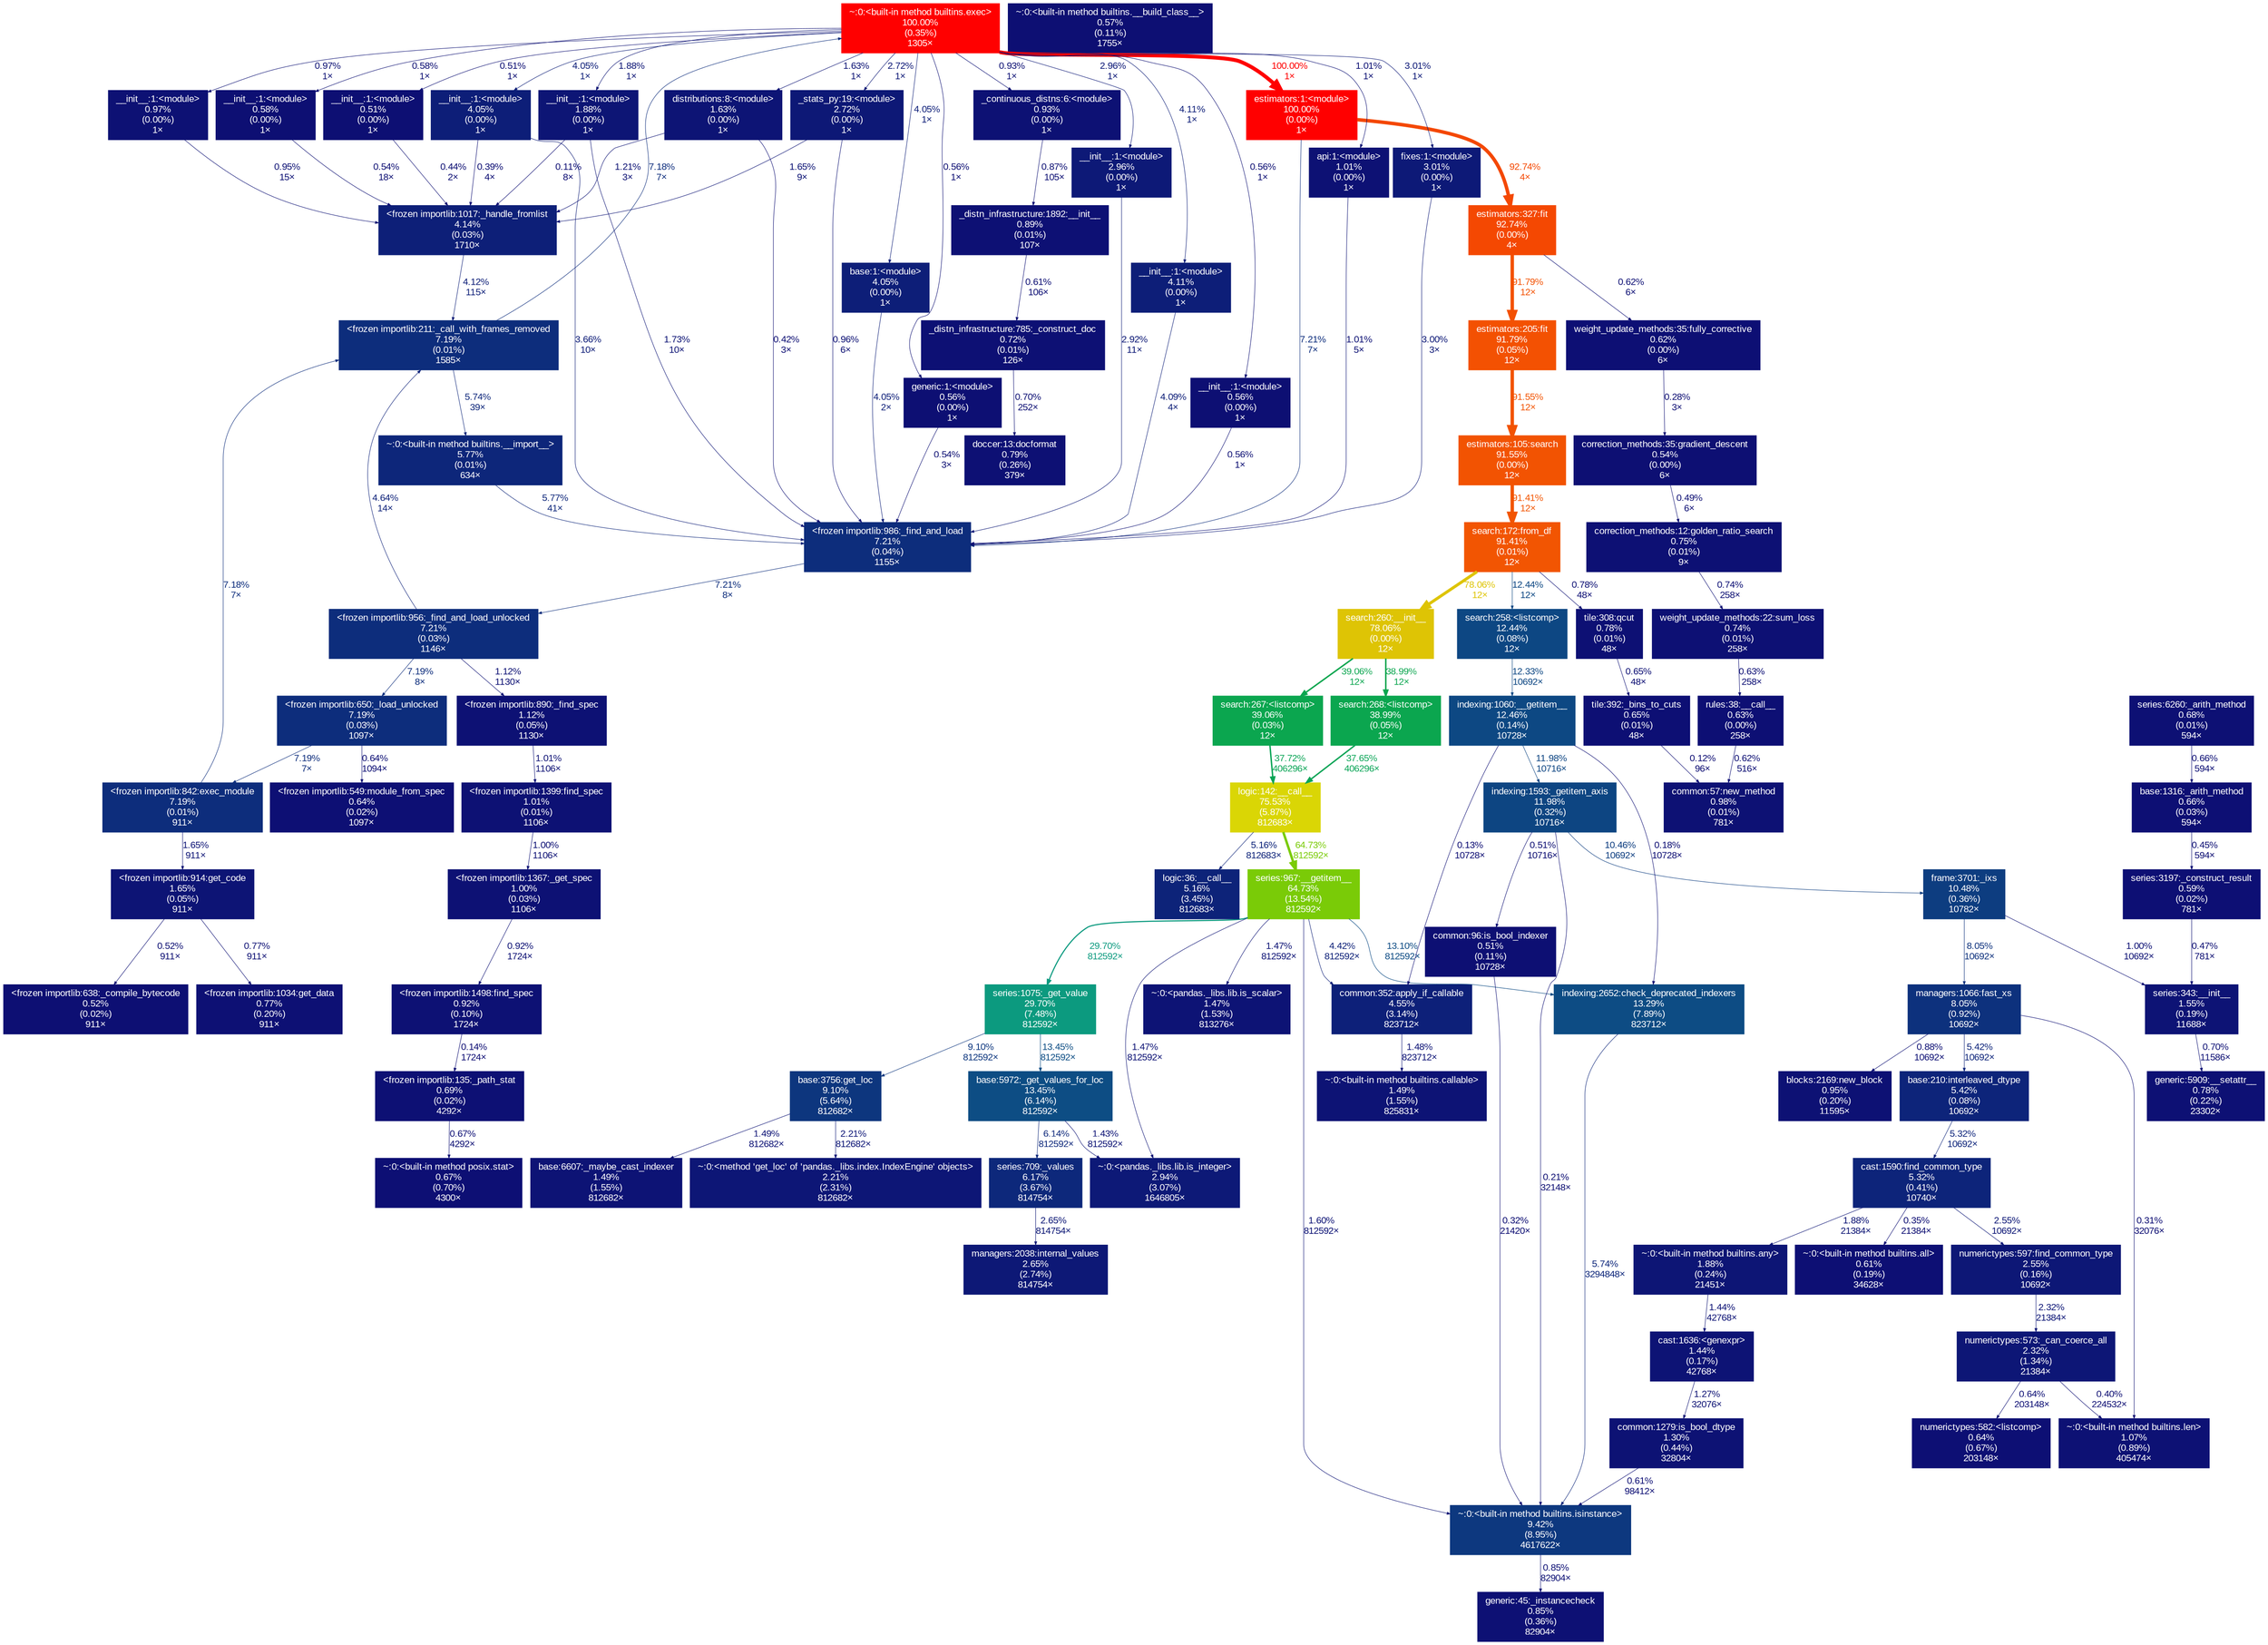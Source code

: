 digraph {
	graph [fontname=Arial, nodesep=0.125, ranksep=0.25];
	node [fontcolor=white, fontname=Arial, height=0, shape=box, style=filled, width=0];
	edge [fontname=Arial];
	70 [color="#0d1074", fontcolor="#ffffff", fontsize="10.00", label="_distn_infrastructure:785:_construct_doc\n0.72%\n(0.01%)\n126×", tooltip="/mnt/c/Users/locke/Data/BE/realkd.py/realkd-env/lib/python3.8/site-packages/scipy/stats/_distn_infrastructure.py"];
	70 -> 135 [arrowsize="0.35", color="#0d1074", fontcolor="#0d1074", fontsize="10.00", label="0.70%\n252×", labeldistance="0.50", penwidth="0.50"];
	115 [color="#0d1174", fontcolor="#ffffff", fontsize="10.00", label="__init__:1:<module>\n0.97%\n(0.00%)\n1×", tooltip="/mnt/c/Users/locke/Data/BE/realkd.py/realkd-env/lib/python3.8/site-packages/numpy/__init__.py"];
	115 -> 358 [arrowsize="0.35", color="#0d1174", fontcolor="#0d1174", fontsize="10.00", label="0.95%\n15×", labeldistance="0.50", penwidth="0.50"];
	135 [color="#0d1074", fontcolor="#ffffff", fontsize="10.00", label="doccer:13:docformat\n0.79%\n(0.26%)\n379×", tooltip="/mnt/c/Users/locke/Data/BE/realkd.py/realkd-env/lib/python3.8/site-packages/scipy/_lib/doccer.py"];
	221 [color="#0d1174", fontcolor="#ffffff", fontsize="10.00", label="<frozen importlib:1498:find_spec\n0.92%\n(0.10%)\n1724×", tooltip="<frozen importlib._bootstrap_external>"];
	221 -> 1494 [arrowsize="0.35", color="#0d0d73", fontcolor="#0d0d73", fontsize="10.00", label="0.14%\n1724×", labeldistance="0.50", penwidth="0.50"];
	223 [color="#0d2d7c", fontcolor="#ffffff", fontsize="10.00", label="<frozen importlib:956:_find_and_load_unlocked\n7.21%\n(0.03%)\n1146×", tooltip="<frozen importlib._bootstrap>"];
	223 -> 540 [arrowsize="0.35", color="#0d2d7c", fontcolor="#0d2d7c", fontsize="10.00", label="7.19%\n8×", labeldistance="0.50", penwidth="0.50"];
	223 -> 993 [arrowsize="0.35", color="#0d2179", fontcolor="#0d2179", fontsize="10.00", label="4.64%\n14×", labeldistance="0.50", penwidth="0.50"];
	223 -> 4394 [arrowsize="0.35", color="#0d1174", fontcolor="#0d1174", fontsize="10.00", label="1.12%\n1130×", labeldistance="0.50", penwidth="0.50"];
	358 [color="#0d1f78", fontcolor="#ffffff", fontsize="10.00", label="<frozen importlib:1017:_handle_fromlist\n4.14%\n(0.03%)\n1710×", tooltip="<frozen importlib._bootstrap>"];
	358 -> 993 [arrowsize="0.35", color="#0d1e78", fontcolor="#0d1e78", fontsize="10.00", label="4.12%\n115×", labeldistance="0.50", penwidth="0.50"];
	434 [color="#f44802", fontcolor="#ffffff", fontsize="10.00", label="estimators:327:fit\n92.74%\n(0.00%)\n4×", tooltip="/mnt/c/Users/locke/Data/BE/realkd.py/realkd/estimators.py"];
	434 -> 1376 [arrowsize="0.35", color="#0d0f74", fontcolor="#0d0f74", fontsize="10.00", label="0.62%\n6×", labeldistance="0.50", penwidth="0.50"];
	434 -> 1787 [arrowsize="0.96", color="#f35102", fontcolor="#f35102", fontsize="10.00", label="91.79%\n12×", labeldistance="3.67", penwidth="3.67"];
	435 [color="#0d0f73", fontcolor="#ffffff", fontsize="10.00", label="__init__:1:<module>\n0.58%\n(0.00%)\n1×", tooltip="/mnt/c/Users/locke/Data/BE/realkd.py/realkd-env/lib/python3.8/site-packages/numpy/core/__init__.py"];
	435 -> 358 [arrowsize="0.35", color="#0d0f73", fontcolor="#0d0f73", fontsize="10.00", label="0.54%\n18×", labeldistance="0.50", penwidth="0.50"];
	493 [color="#0d1074", fontcolor="#ffffff", fontsize="10.00", label="_distn_infrastructure:1892:__init__\n0.89%\n(0.01%)\n107×", tooltip="/mnt/c/Users/locke/Data/BE/realkd.py/realkd-env/lib/python3.8/site-packages/scipy/stats/_distn_infrastructure.py"];
	493 -> 70 [arrowsize="0.35", color="#0d0f74", fontcolor="#0d0f74", fontsize="10.00", label="0.61%\n106×", labeldistance="0.50", penwidth="0.50"];
	522 [color="#0d1575", fontcolor="#ffffff", fontsize="10.00", label="__init__:1:<module>\n1.88%\n(0.00%)\n1×", tooltip="/mnt/c/Users/locke/Data/BE/realkd.py/realkd-env/lib/python3.8/site-packages/pandas/__init__.py"];
	522 -> 358 [arrowsize="0.35", color="#0d0d73", fontcolor="#0d0d73", fontsize="10.00", label="0.11%\n8×", labeldistance="0.50", penwidth="0.50"];
	522 -> 531 [arrowsize="0.35", color="#0d1475", fontcolor="#0d1475", fontsize="10.00", label="1.73%\n10×", labeldistance="0.50", penwidth="0.50"];
	531 [color="#0d2d7c", fontcolor="#ffffff", fontsize="10.00", label="<frozen importlib:986:_find_and_load\n7.21%\n(0.04%)\n1155×", tooltip="<frozen importlib._bootstrap>"];
	531 -> 223 [arrowsize="0.35", color="#0d2d7c", fontcolor="#0d2d7c", fontsize="10.00", label="7.21%\n8×", labeldistance="0.50", penwidth="0.50"];
	540 [color="#0d2d7c", fontcolor="#ffffff", fontsize="10.00", label="<frozen importlib:650:_load_unlocked\n7.19%\n(0.03%)\n1097×", tooltip="<frozen importlib._bootstrap>"];
	540 -> 1140 [arrowsize="0.35", color="#0d0f74", fontcolor="#0d0f74", fontsize="10.00", label="0.64%\n1094×", labeldistance="0.50", penwidth="0.50"];
	540 -> 4969 [arrowsize="0.35", color="#0d2d7c", fontcolor="#0d2d7c", fontsize="10.00", label="7.19%\n7×", labeldistance="0.50", penwidth="0.50"];
	548 [color="#0d247a", fontcolor="#ffffff", fontsize="10.00", label="cast:1590:find_common_type\n5.32%\n(0.41%)\n10740×", tooltip="/mnt/c/Users/locke/Data/BE/realkd.py/realkd-env/lib/python3.8/site-packages/pandas/core/dtypes/cast.py"];
	548 -> 997 [arrowsize="0.35", color="#0d0e73", fontcolor="#0d0e73", fontsize="10.00", label="0.35%\n21384×", labeldistance="0.50", penwidth="0.50"];
	548 -> 1005 [arrowsize="0.35", color="#0d1575", fontcolor="#0d1575", fontsize="10.00", label="1.88%\n21384×", labeldistance="0.50", penwidth="0.50"];
	548 -> 3039 [arrowsize="0.35", color="#0d1776", fontcolor="#0d1776", fontsize="10.00", label="2.55%\n10692×", labeldistance="0.50", penwidth="0.50"];
	552 [color="#0d1174", fontcolor="#ffffff", fontsize="10.00", label="_continuous_distns:6:<module>\n0.93%\n(0.00%)\n1×", tooltip="/mnt/c/Users/locke/Data/BE/realkd.py/realkd-env/lib/python3.8/site-packages/scipy/stats/_continuous_distns.py"];
	552 -> 493 [arrowsize="0.35", color="#0d1074", fontcolor="#0d1074", fontsize="10.00", label="0.87%\n105×", labeldistance="0.50", penwidth="0.50"];
	614 [color="#0d0f73", fontcolor="#ffffff", fontsize="10.00", label="~:0:<built-in method builtins.__build_class__>\n0.57%\n(0.11%)\n1755×", tooltip="~"];
	722 [color="#0d1876", fontcolor="#ffffff", fontsize="10.00", label="_stats_py:19:<module>\n2.72%\n(0.00%)\n1×", tooltip="/mnt/c/Users/locke/Data/BE/realkd.py/realkd-env/lib/python3.8/site-packages/scipy/stats/_stats_py.py"];
	722 -> 358 [arrowsize="0.35", color="#0d1475", fontcolor="#0d1475", fontsize="10.00", label="1.65%\n9×", labeldistance="0.50", penwidth="0.50"];
	722 -> 531 [arrowsize="0.35", color="#0d1174", fontcolor="#0d1174", fontsize="10.00", label="0.96%\n6×", labeldistance="0.50", penwidth="0.50"];
	728 [color="#0d1977", fontcolor="#ffffff", fontsize="10.00", label="fixes:1:<module>\n3.01%\n(0.00%)\n1×", tooltip="/mnt/c/Users/locke/Data/BE/realkd.py/realkd-env/lib/python3.8/site-packages/sklearn/utils/fixes.py"];
	728 -> 531 [arrowsize="0.35", color="#0d1977", fontcolor="#0d1977", fontsize="10.00", label="3.00%\n3×", labeldistance="0.50", penwidth="0.50"];
	804 [color="#0d1e78", fontcolor="#ffffff", fontsize="10.00", label="base:1:<module>\n4.05%\n(0.00%)\n1×", tooltip="/mnt/c/Users/locke/Data/BE/realkd.py/realkd-env/lib/python3.8/site-packages/sklearn/base.py"];
	804 -> 531 [arrowsize="0.35", color="#0d1e78", fontcolor="#0d1e78", fontsize="10.00", label="4.05%\n2×", labeldistance="0.50", penwidth="0.50"];
	887 [color="#0d0f73", fontcolor="#ffffff", fontsize="10.00", label="generic:1:<module>\n0.56%\n(0.00%)\n1×", tooltip="/mnt/c/Users/locke/Data/BE/realkd.py/realkd-env/lib/python3.8/site-packages/pandas/core/groupby/generic.py"];
	887 -> 531 [arrowsize="0.35", color="#0d0f73", fontcolor="#0d0f73", fontsize="10.00", label="0.54%\n3×", labeldistance="0.50", penwidth="0.50"];
	981 [color="#ff0000", fontcolor="#ffffff", fontsize="10.00", label="estimators:1:<module>\n100.00%\n(0.00%)\n1×", tooltip="/mnt/c/Users/locke/Data/BE/realkd.py/realkd/estimators.py"];
	981 -> 434 [arrowsize="0.96", color="#f44802", fontcolor="#f44802", fontsize="10.00", label="92.74%\n4×", labeldistance="3.71", penwidth="3.71"];
	981 -> 531 [arrowsize="0.35", color="#0d2d7c", fontcolor="#0d2d7c", fontsize="10.00", label="7.21%\n7×", labeldistance="0.50", penwidth="0.50"];
	990 [color="#0d267a", fontcolor="#ffffff", fontsize="10.00", label="~:0:<built-in method builtins.__import__>\n5.77%\n(0.01%)\n634×", tooltip="~"];
	990 -> 531 [arrowsize="0.35", color="#0d267a", fontcolor="#0d267a", fontsize="10.00", label="5.77%\n41×", labeldistance="0.50", penwidth="0.50"];
	993 [color="#0d2d7c", fontcolor="#ffffff", fontsize="10.00", label="<frozen importlib:211:_call_with_frames_removed\n7.19%\n(0.01%)\n1585×", tooltip="<frozen importlib._bootstrap>"];
	993 -> 990 [arrowsize="0.35", color="#0d267a", fontcolor="#0d267a", fontsize="10.00", label="5.74%\n39×", labeldistance="0.50", penwidth="0.50"];
	993 -> 1044 [arrowsize="0.35", color="#0d2d7c", fontcolor="#0d2d7c", fontsize="10.00", label="7.18%\n7×", labeldistance="0.50", penwidth="0.50"];
	997 [color="#0d0f74", fontcolor="#ffffff", fontsize="10.00", label="~:0:<built-in method builtins.all>\n0.61%\n(0.19%)\n34628×", tooltip="~"];
	1005 [color="#0d1575", fontcolor="#ffffff", fontsize="10.00", label="~:0:<built-in method builtins.any>\n1.88%\n(0.24%)\n21451×", tooltip="~"];
	1005 -> 4170 [arrowsize="0.35", color="#0d1375", fontcolor="#0d1375", fontsize="10.00", label="1.44%\n42768×", labeldistance="0.50", penwidth="0.50"];
	1006 [color="#0d1375", fontcolor="#ffffff", fontsize="10.00", label="~:0:<built-in method builtins.callable>\n1.49%\n(1.55%)\n825831×", tooltip="~"];
	1014 [color="#0d2079", fontcolor="#ffffff", fontsize="10.00", label="common:352:apply_if_callable\n4.55%\n(3.14%)\n823712×", tooltip="/mnt/c/Users/locke/Data/BE/realkd.py/realkd-env/lib/python3.8/site-packages/pandas/core/common.py"];
	1014 -> 1006 [arrowsize="0.35", color="#0d1375", fontcolor="#0d1375", fontsize="10.00", label="1.48%\n823712×", labeldistance="0.50", penwidth="0.50"];
	1036 [color="#0d1977", fontcolor="#ffffff", fontsize="10.00", label="__init__:1:<module>\n2.96%\n(0.00%)\n1×", tooltip="/mnt/c/Users/locke/Data/BE/realkd.py/realkd-env/lib/python3.8/site-packages/scipy/stats/__init__.py"];
	1036 -> 531 [arrowsize="0.35", color="#0d1976", fontcolor="#0d1976", fontsize="10.00", label="2.92%\n11×", labeldistance="0.50", penwidth="0.50"];
	1041 [color="#0d0f73", fontcolor="#ffffff", fontsize="10.00", label="__init__:1:<module>\n0.51%\n(0.00%)\n1×", tooltip="/mnt/c/Users/locke/Data/BE/realkd.py/realkd-env/lib/python3.8/site-packages/scipy/sparse/__init__.py"];
	1041 -> 358 [arrowsize="0.35", color="#0d0f73", fontcolor="#0d0f73", fontsize="10.00", label="0.44%\n2×", labeldistance="0.50", penwidth="0.50"];
	1044 [color="#ff0000", fontcolor="#ffffff", fontsize="10.00", label="~:0:<built-in method builtins.exec>\n100.00%\n(0.35%)\n1305×", tooltip="~"];
	1044 -> 115 [arrowsize="0.35", color="#0d1174", fontcolor="#0d1174", fontsize="10.00", label="0.97%\n1×", labeldistance="0.50", penwidth="0.50"];
	1044 -> 435 [arrowsize="0.35", color="#0d0f73", fontcolor="#0d0f73", fontsize="10.00", label="0.58%\n1×", labeldistance="0.50", penwidth="0.50"];
	1044 -> 522 [arrowsize="0.35", color="#0d1575", fontcolor="#0d1575", fontsize="10.00", label="1.88%\n1×", labeldistance="0.50", penwidth="0.50"];
	1044 -> 552 [arrowsize="0.35", color="#0d1174", fontcolor="#0d1174", fontsize="10.00", label="0.93%\n1×", labeldistance="0.50", penwidth="0.50"];
	1044 -> 722 [arrowsize="0.35", color="#0d1876", fontcolor="#0d1876", fontsize="10.00", label="2.72%\n1×", labeldistance="0.50", penwidth="0.50"];
	1044 -> 728 [arrowsize="0.35", color="#0d1977", fontcolor="#0d1977", fontsize="10.00", label="3.01%\n1×", labeldistance="0.50", penwidth="0.50"];
	1044 -> 804 [arrowsize="0.35", color="#0d1e78", fontcolor="#0d1e78", fontsize="10.00", label="4.05%\n1×", labeldistance="0.50", penwidth="0.50"];
	1044 -> 887 [arrowsize="0.35", color="#0d0f73", fontcolor="#0d0f73", fontsize="10.00", label="0.56%\n1×", labeldistance="0.50", penwidth="0.50"];
	1044 -> 981 [arrowsize="1.00", color="#ff0000", fontcolor="#ff0000", fontsize="10.00", label="100.00%\n1×", labeldistance="4.00", penwidth="4.00"];
	1044 -> 1036 [arrowsize="0.35", color="#0d1977", fontcolor="#0d1977", fontsize="10.00", label="2.96%\n1×", labeldistance="0.50", penwidth="0.50"];
	1044 -> 1041 [arrowsize="0.35", color="#0d0f73", fontcolor="#0d0f73", fontsize="10.00", label="0.51%\n1×", labeldistance="0.50", penwidth="0.50"];
	1044 -> 1542 [arrowsize="0.35", color="#0d1e78", fontcolor="#0d1e78", fontsize="10.00", label="4.05%\n1×", labeldistance="0.50", penwidth="0.50"];
	1044 -> 2332 [arrowsize="0.35", color="#0d1475", fontcolor="#0d1475", fontsize="10.00", label="1.63%\n1×", labeldistance="0.50", penwidth="0.50"];
	1044 -> 3313 [arrowsize="0.35", color="#0d1e78", fontcolor="#0d1e78", fontsize="10.00", label="4.11%\n1×", labeldistance="0.50", penwidth="0.50"];
	1044 -> 3960 [arrowsize="0.35", color="#0d0f73", fontcolor="#0d0f73", fontsize="10.00", label="0.56%\n1×", labeldistance="0.50", penwidth="0.50"];
	1044 -> 4196 [arrowsize="0.35", color="#0d1174", fontcolor="#0d1174", fontsize="10.00", label="1.01%\n1×", labeldistance="0.50", penwidth="0.50"];
	1138 [color="#0d1174", fontcolor="#ffffff", fontsize="10.00", label="<frozen importlib:1367:_get_spec\n1.00%\n(0.03%)\n1106×", tooltip="<frozen importlib._bootstrap_external>"];
	1138 -> 221 [arrowsize="0.35", color="#0d1174", fontcolor="#0d1174", fontsize="10.00", label="0.92%\n1724×", labeldistance="0.50", penwidth="0.50"];
	1140 [color="#0d0f74", fontcolor="#ffffff", fontsize="10.00", label="<frozen importlib:549:module_from_spec\n0.64%\n(0.02%)\n1097×", tooltip="<frozen importlib._bootstrap>"];
	1152 [color="#0d387f", fontcolor="#ffffff", fontsize="10.00", label="~:0:<built-in method builtins.isinstance>\n9.42%\n(8.95%)\n4617622×", tooltip="~"];
	1152 -> 1298 [arrowsize="0.35", color="#0d1074", fontcolor="#0d1074", fontsize="10.00", label="0.85%\n82904×", labeldistance="0.50", penwidth="0.50"];
	1158 [color="#f25502", fontcolor="#ffffff", fontsize="10.00", label="search:172:from_df\n91.41%\n(0.01%)\n12×", tooltip="/mnt/c/Users/locke/Data/BE/realkd.py/realkd/search.py"];
	1158 -> 1384 [arrowsize="0.88", color="#dec405", fontcolor="#dec405", fontsize="10.00", label="78.06%\n12×", labeldistance="3.12", penwidth="3.12"];
	1158 -> 1799 [arrowsize="0.35", color="#0d4783", fontcolor="#0d4783", fontsize="10.00", label="12.44%\n12×", labeldistance="0.50", penwidth="0.50"];
	1158 -> 2914 [arrowsize="0.35", color="#0d1074", fontcolor="#0d1074", fontsize="10.00", label="0.78%\n48×", labeldistance="0.50", penwidth="0.50"];
	1186 [color="#0d0f74", fontcolor="#ffffff", fontsize="10.00", label="tile:392:_bins_to_cuts\n0.65%\n(0.01%)\n48×", tooltip="/mnt/c/Users/locke/Data/BE/realkd.py/realkd-env/lib/python3.8/site-packages/pandas/core/reshape/tile.py"];
	1186 -> 1251 [arrowsize="0.35", color="#0d0d73", fontcolor="#0d0d73", fontsize="10.00", label="0.12%\n96×", labeldistance="0.50", penwidth="0.50"];
	1189 [color="#0d1375", fontcolor="#ffffff", fontsize="10.00", label="series:343:__init__\n1.55%\n(0.19%)\n11688×", tooltip="/mnt/c/Users/locke/Data/BE/realkd.py/realkd-env/lib/python3.8/site-packages/pandas/core/series.py"];
	1189 -> 3630 [arrowsize="0.35", color="#0d1074", fontcolor="#0d1074", fontsize="10.00", label="0.70%\n11586×", labeldistance="0.50", penwidth="0.50"];
	1190 [color="#7acb07", fontcolor="#ffffff", fontsize="10.00", label="series:967:__getitem__\n64.73%\n(13.54%)\n812592×", tooltip="/mnt/c/Users/locke/Data/BE/realkd.py/realkd-env/lib/python3.8/site-packages/pandas/core/series.py"];
	1190 -> 1014 [arrowsize="0.35", color="#0d2078", fontcolor="#0d2078", fontsize="10.00", label="4.42%\n812592×", labeldistance="0.50", penwidth="0.50"];
	1190 -> 1152 [arrowsize="0.35", color="#0d1375", fontcolor="#0d1375", fontsize="10.00", label="1.60%\n812592×", labeldistance="0.50", penwidth="0.50"];
	1190 -> 1216 [arrowsize="0.36", color="#0d4b84", fontcolor="#0d4b84", fontsize="10.00", label="13.10%\n812592×", labeldistance="0.52", penwidth="0.52"];
	1190 -> 3643 [arrowsize="0.55", color="#0c9a7f", fontcolor="#0c9a7f", fontsize="10.00", label="29.70%\n812592×", labeldistance="1.19", penwidth="1.19"];
	1190 -> 4270 [arrowsize="0.35", color="#0d1375", fontcolor="#0d1375", fontsize="10.00", label="1.47%\n812592×", labeldistance="0.50", penwidth="0.50"];
	1190 -> 4276 [arrowsize="0.35", color="#0d1375", fontcolor="#0d1375", fontsize="10.00", label="1.47%\n812592×", labeldistance="0.50", penwidth="0.50"];
	1191 [color="#0d0f74", fontcolor="#ffffff", fontsize="10.00", label="series:3197:_construct_result\n0.59%\n(0.02%)\n781×", tooltip="/mnt/c/Users/locke/Data/BE/realkd.py/realkd-env/lib/python3.8/site-packages/pandas/core/series.py"];
	1191 -> 1189 [arrowsize="0.35", color="#0d0f73", fontcolor="#0d0f73", fontsize="10.00", label="0.47%\n781×", labeldistance="0.50", penwidth="0.50"];
	1206 [color="#0d317d", fontcolor="#ffffff", fontsize="10.00", label="managers:1066:fast_xs\n8.05%\n(0.92%)\n10692×", tooltip="/mnt/c/Users/locke/Data/BE/realkd.py/realkd-env/lib/python3.8/site-packages/pandas/core/internals/managers.py"];
	1206 -> 1210 [arrowsize="0.35", color="#0d1074", fontcolor="#0d1074", fontsize="10.00", label="0.88%\n10692×", labeldistance="0.50", penwidth="0.50"];
	1206 -> 1374 [arrowsize="0.35", color="#0d0e73", fontcolor="#0d0e73", fontsize="10.00", label="0.31%\n32076×", labeldistance="0.50", penwidth="0.50"];
	1206 -> 1405 [arrowsize="0.35", color="#0d247a", fontcolor="#0d247a", fontsize="10.00", label="5.42%\n10692×", labeldistance="0.50", penwidth="0.50"];
	1210 [color="#0d1174", fontcolor="#ffffff", fontsize="10.00", label="blocks:2169:new_block\n0.95%\n(0.20%)\n11595×", tooltip="/mnt/c/Users/locke/Data/BE/realkd.py/realkd-env/lib/python3.8/site-packages/pandas/core/internals/blocks.py"];
	1214 [color="#0d4582", fontcolor="#ffffff", fontsize="10.00", label="indexing:1593:_getitem_axis\n11.98%\n(0.32%)\n10716×", tooltip="/mnt/c/Users/locke/Data/BE/realkd.py/realkd-env/lib/python3.8/site-packages/pandas/core/indexing.py"];
	1214 -> 1152 [arrowsize="0.35", color="#0d0e73", fontcolor="#0d0e73", fontsize="10.00", label="0.21%\n32148×", labeldistance="0.50", penwidth="0.50"];
	1214 -> 1223 [arrowsize="0.35", color="#0d3d80", fontcolor="#0d3d80", fontsize="10.00", label="10.46%\n10692×", labeldistance="0.50", penwidth="0.50"];
	1214 -> 1274 [arrowsize="0.35", color="#0d0f73", fontcolor="#0d0f73", fontsize="10.00", label="0.51%\n10716×", labeldistance="0.50", penwidth="0.50"];
	1216 [color="#0d4c84", fontcolor="#ffffff", fontsize="10.00", label="indexing:2652:check_deprecated_indexers\n13.29%\n(7.89%)\n823712×", tooltip="/mnt/c/Users/locke/Data/BE/realkd.py/realkd-env/lib/python3.8/site-packages/pandas/core/indexing.py"];
	1216 -> 1152 [arrowsize="0.35", color="#0d267a", fontcolor="#0d267a", fontsize="10.00", label="5.74%\n3294848×", labeldistance="0.50", penwidth="0.50"];
	1223 [color="#0d3d80", fontcolor="#ffffff", fontsize="10.00", label="frame:3701:_ixs\n10.48%\n(0.36%)\n10782×", tooltip="/mnt/c/Users/locke/Data/BE/realkd.py/realkd-env/lib/python3.8/site-packages/pandas/core/frame.py"];
	1223 -> 1189 [arrowsize="0.35", color="#0d1174", fontcolor="#0d1174", fontsize="10.00", label="1.00%\n10692×", labeldistance="0.50", penwidth="0.50"];
	1223 -> 1206 [arrowsize="0.35", color="#0d317d", fontcolor="#0d317d", fontsize="10.00", label="8.05%\n10692×", labeldistance="0.50", penwidth="0.50"];
	1251 [color="#0d1174", fontcolor="#ffffff", fontsize="10.00", label="common:57:new_method\n0.98%\n(0.01%)\n781×", tooltip="/mnt/c/Users/locke/Data/BE/realkd.py/realkd-env/lib/python3.8/site-packages/pandas/core/ops/common.py"];
	1274 [color="#0d0f73", fontcolor="#ffffff", fontsize="10.00", label="common:96:is_bool_indexer\n0.51%\n(0.11%)\n10728×", tooltip="/mnt/c/Users/locke/Data/BE/realkd.py/realkd-env/lib/python3.8/site-packages/pandas/core/common.py"];
	1274 -> 1152 [arrowsize="0.35", color="#0d0e73", fontcolor="#0d0e73", fontsize="10.00", label="0.32%\n21420×", labeldistance="0.50", penwidth="0.50"];
	1292 [color="#0d1274", fontcolor="#ffffff", fontsize="10.00", label="common:1279:is_bool_dtype\n1.30%\n(0.44%)\n32804×", tooltip="/mnt/c/Users/locke/Data/BE/realkd.py/realkd-env/lib/python3.8/site-packages/pandas/core/dtypes/common.py"];
	1292 -> 1152 [arrowsize="0.35", color="#0d0f74", fontcolor="#0d0f74", fontsize="10.00", label="0.61%\n98412×", labeldistance="0.50", penwidth="0.50"];
	1298 [color="#0d1074", fontcolor="#ffffff", fontsize="10.00", label="generic:45:_instancecheck\n0.85%\n(0.36%)\n82904×", tooltip="/mnt/c/Users/locke/Data/BE/realkd.py/realkd-env/lib/python3.8/site-packages/pandas/core/dtypes/generic.py"];
	1351 [color="#0d0f73", fontcolor="#ffffff", fontsize="10.00", label="<frozen importlib:638:_compile_bytecode\n0.52%\n(0.02%)\n911×", tooltip="<frozen importlib._bootstrap_external>"];
	1352 [color="#0d1074", fontcolor="#ffffff", fontsize="10.00", label="<frozen importlib:1034:get_data\n0.77%\n(0.20%)\n911×", tooltip="<frozen importlib._bootstrap_external>"];
	1374 [color="#0d1174", fontcolor="#ffffff", fontsize="10.00", label="~:0:<built-in method builtins.len>\n1.07%\n(0.89%)\n405474×", tooltip="~"];
	1376 [color="#0d0f74", fontcolor="#ffffff", fontsize="10.00", label="weight_update_methods:35:fully_corrective\n0.62%\n(0.00%)\n6×", tooltip="/mnt/c/Users/locke/Data/BE/realkd.py/realkd/weight_update_methods.py"];
	1376 -> 1680 [arrowsize="0.35", color="#0d0e73", fontcolor="#0d0e73", fontsize="10.00", label="0.28%\n3×", labeldistance="0.50", penwidth="0.50"];
	1384 [color="#dec405", fontcolor="#ffffff", fontsize="10.00", label="search:260:__init__\n78.06%\n(0.00%)\n12×", tooltip="/mnt/c/Users/locke/Data/BE/realkd.py/realkd/search.py"];
	1384 -> 1694 [arrowsize="0.62", color="#0ba64f", fontcolor="#0ba64f", fontsize="10.00", label="39.06%\n12×", labeldistance="1.56", penwidth="1.56"];
	1384 -> 1695 [arrowsize="0.62", color="#0ba64f", fontcolor="#0ba64f", fontsize="10.00", label="38.99%\n12×", labeldistance="1.56", penwidth="1.56"];
	1392 [color="#0d1676", fontcolor="#ffffff", fontsize="10.00", label="numerictypes:573:_can_coerce_all\n2.32%\n(1.34%)\n21384×", tooltip="/mnt/c/Users/locke/Data/BE/realkd.py/realkd-env/lib/python3.8/site-packages/numpy/core/numerictypes.py"];
	1392 -> 1374 [arrowsize="0.35", color="#0d0e73", fontcolor="#0d0e73", fontsize="10.00", label="0.40%\n224532×", labeldistance="0.50", penwidth="0.50"];
	1392 -> 3038 [arrowsize="0.35", color="#0d0f74", fontcolor="#0d0f74", fontsize="10.00", label="0.64%\n203148×", labeldistance="0.50", penwidth="0.50"];
	1405 [color="#0d247a", fontcolor="#ffffff", fontsize="10.00", label="base:210:interleaved_dtype\n5.42%\n(0.08%)\n10692×", tooltip="/mnt/c/Users/locke/Data/BE/realkd.py/realkd-env/lib/python3.8/site-packages/pandas/core/internals/base.py"];
	1405 -> 548 [arrowsize="0.35", color="#0d247a", fontcolor="#0d247a", fontsize="10.00", label="5.32%\n10692×", labeldistance="0.50", penwidth="0.50"];
	1477 [color="#0d1074", fontcolor="#ffffff", fontsize="10.00", label="weight_update_methods:22:sum_loss\n0.74%\n(0.01%)\n258×", tooltip="/mnt/c/Users/locke/Data/BE/realkd.py/realkd/weight_update_methods.py"];
	1477 -> 1774 [arrowsize="0.35", color="#0d0f74", fontcolor="#0d0f74", fontsize="10.00", label="0.63%\n258×", labeldistance="0.50", penwidth="0.50"];
	1491 [color="#0d0f74", fontcolor="#ffffff", fontsize="10.00", label="~:0:<built-in method posix.stat>\n0.67%\n(0.70%)\n4300×", tooltip="~"];
	1494 [color="#0d1074", fontcolor="#ffffff", fontsize="10.00", label="<frozen importlib:135:_path_stat\n0.69%\n(0.02%)\n4292×", tooltip="<frozen importlib._bootstrap_external>"];
	1494 -> 1491 [arrowsize="0.35", color="#0d0f74", fontcolor="#0d0f74", fontsize="10.00", label="0.67%\n4292×", labeldistance="0.50", penwidth="0.50"];
	1536 [color="#0d1074", fontcolor="#ffffff", fontsize="10.00", label="correction_methods:12:golden_ratio_search\n0.75%\n(0.01%)\n9×", tooltip="/mnt/c/Users/locke/Data/BE/realkd.py/realkd/correction_methods.py"];
	1536 -> 1477 [arrowsize="0.35", color="#0d1074", fontcolor="#0d1074", fontsize="10.00", label="0.74%\n258×", labeldistance="0.50", penwidth="0.50"];
	1542 [color="#0d1e78", fontcolor="#ffffff", fontsize="10.00", label="__init__:1:<module>\n4.05%\n(0.00%)\n1×", tooltip="/mnt/c/Users/locke/Data/BE/realkd.py/realkd-env/lib/python3.8/site-packages/sklearn/utils/__init__.py"];
	1542 -> 358 [arrowsize="0.35", color="#0d0e73", fontcolor="#0d0e73", fontsize="10.00", label="0.39%\n4×", labeldistance="0.50", penwidth="0.50"];
	1542 -> 531 [arrowsize="0.35", color="#0d1c77", fontcolor="#0d1c77", fontsize="10.00", label="3.66%\n10×", labeldistance="0.50", penwidth="0.50"];
	1680 [color="#0d0f73", fontcolor="#ffffff", fontsize="10.00", label="correction_methods:35:gradient_descent\n0.54%\n(0.00%)\n6×", tooltip="/mnt/c/Users/locke/Data/BE/realkd.py/realkd/correction_methods.py"];
	1680 -> 1536 [arrowsize="0.35", color="#0d0f73", fontcolor="#0d0f73", fontsize="10.00", label="0.49%\n6×", labeldistance="0.50", penwidth="0.50"];
	1692 [color="#dad605", fontcolor="#ffffff", fontsize="10.00", label="logic:142:__call__\n75.53%\n(5.87%)\n812683×", tooltip="/mnt/c/Users/locke/Data/BE/realkd.py/realkd/logic.py"];
	1692 -> 1190 [arrowsize="0.80", color="#7acb07", fontcolor="#7acb07", fontsize="10.00", label="64.73%\n812592×", labeldistance="2.59", penwidth="2.59"];
	1692 -> 1758 [arrowsize="0.35", color="#0d2379", fontcolor="#0d2379", fontsize="10.00", label="5.16%\n812683×", labeldistance="0.50", penwidth="0.50"];
	1694 [color="#0ba64f", fontcolor="#ffffff", fontsize="10.00", label="search:267:<listcomp>\n39.06%\n(0.03%)\n12×", tooltip="/mnt/c/Users/locke/Data/BE/realkd.py/realkd/search.py"];
	1694 -> 1692 [arrowsize="0.61", color="#0ba556", fontcolor="#0ba556", fontsize="10.00", label="37.72%\n406296×", labeldistance="1.51", penwidth="1.51"];
	1695 [color="#0ba64f", fontcolor="#ffffff", fontsize="10.00", label="search:268:<listcomp>\n38.99%\n(0.05%)\n12×", tooltip="/mnt/c/Users/locke/Data/BE/realkd.py/realkd/search.py"];
	1695 -> 1692 [arrowsize="0.61", color="#0ba557", fontcolor="#0ba557", fontsize="10.00", label="37.65%\n406296×", labeldistance="1.51", penwidth="1.51"];
	1758 [color="#0d2379", fontcolor="#ffffff", fontsize="10.00", label="logic:36:__call__\n5.16%\n(3.45%)\n812683×", tooltip="/mnt/c/Users/locke/Data/BE/realkd.py/realkd/logic.py"];
	1774 [color="#0d0f74", fontcolor="#ffffff", fontsize="10.00", label="rules:38:__call__\n0.63%\n(0.00%)\n258×", tooltip="/mnt/c/Users/locke/Data/BE/realkd.py/realkd/rules.py"];
	1774 -> 1251 [arrowsize="0.35", color="#0d0f74", fontcolor="#0d0f74", fontsize="10.00", label="0.62%\n516×", labeldistance="0.50", penwidth="0.50"];
	1787 [color="#f35102", fontcolor="#ffffff", fontsize="10.00", label="estimators:205:fit\n91.79%\n(0.05%)\n12×", tooltip="/mnt/c/Users/locke/Data/BE/realkd.py/realkd/estimators.py"];
	1787 -> 1800 [arrowsize="0.96", color="#f25302", fontcolor="#f25302", fontsize="10.00", label="91.55%\n12×", labeldistance="3.66", penwidth="3.66"];
	1799 [color="#0d4783", fontcolor="#ffffff", fontsize="10.00", label="search:258:<listcomp>\n12.44%\n(0.08%)\n12×", tooltip="/mnt/c/Users/locke/Data/BE/realkd.py/realkd/search.py"];
	1799 -> 3893 [arrowsize="0.35", color="#0d4783", fontcolor="#0d4783", fontsize="10.00", label="12.33%\n10692×", labeldistance="0.50", penwidth="0.50"];
	1800 [color="#f25302", fontcolor="#ffffff", fontsize="10.00", label="estimators:105:search\n91.55%\n(0.00%)\n12×", tooltip="/mnt/c/Users/locke/Data/BE/realkd.py/realkd/estimators.py"];
	1800 -> 1158 [arrowsize="0.96", color="#f25502", fontcolor="#f25502", fontsize="10.00", label="91.41%\n12×", labeldistance="3.66", penwidth="3.66"];
	2332 [color="#0d1475", fontcolor="#ffffff", fontsize="10.00", label="distributions:8:<module>\n1.63%\n(0.00%)\n1×", tooltip="/mnt/c/Users/locke/Data/BE/realkd.py/realkd-env/lib/python3.8/site-packages/scipy/stats/distributions.py"];
	2332 -> 358 [arrowsize="0.35", color="#0d1274", fontcolor="#0d1274", fontsize="10.00", label="1.21%\n3×", labeldistance="0.50", penwidth="0.50"];
	2332 -> 531 [arrowsize="0.35", color="#0d0e73", fontcolor="#0d0e73", fontsize="10.00", label="0.42%\n3×", labeldistance="0.50", penwidth="0.50"];
	2914 [color="#0d1074", fontcolor="#ffffff", fontsize="10.00", label="tile:308:qcut\n0.78%\n(0.01%)\n48×", tooltip="/mnt/c/Users/locke/Data/BE/realkd.py/realkd-env/lib/python3.8/site-packages/pandas/core/reshape/tile.py"];
	2914 -> 1186 [arrowsize="0.35", color="#0d0f74", fontcolor="#0d0f74", fontsize="10.00", label="0.65%\n48×", labeldistance="0.50", penwidth="0.50"];
	3013 [color="#0d0f74", fontcolor="#ffffff", fontsize="10.00", label="base:1316:_arith_method\n0.66%\n(0.03%)\n594×", tooltip="/mnt/c/Users/locke/Data/BE/realkd.py/realkd-env/lib/python3.8/site-packages/pandas/core/base.py"];
	3013 -> 1191 [arrowsize="0.35", color="#0d0f73", fontcolor="#0d0f73", fontsize="10.00", label="0.45%\n594×", labeldistance="0.50", penwidth="0.50"];
	3038 [color="#0d0f74", fontcolor="#ffffff", fontsize="10.00", label="numerictypes:582:<listcomp>\n0.64%\n(0.67%)\n203148×", tooltip="/mnt/c/Users/locke/Data/BE/realkd.py/realkd-env/lib/python3.8/site-packages/numpy/core/numerictypes.py"];
	3039 [color="#0d1776", fontcolor="#ffffff", fontsize="10.00", label="numerictypes:597:find_common_type\n2.55%\n(0.16%)\n10692×", tooltip="/mnt/c/Users/locke/Data/BE/realkd.py/realkd-env/lib/python3.8/site-packages/numpy/core/numerictypes.py"];
	3039 -> 1392 [arrowsize="0.35", color="#0d1676", fontcolor="#0d1676", fontsize="10.00", label="2.32%\n21384×", labeldistance="0.50", penwidth="0.50"];
	3313 [color="#0d1e78", fontcolor="#ffffff", fontsize="10.00", label="__init__:1:<module>\n4.11%\n(0.00%)\n1×", tooltip="/mnt/c/Users/locke/Data/BE/realkd.py/realkd-env/lib/python3.8/site-packages/sklearn/__init__.py"];
	3313 -> 531 [arrowsize="0.35", color="#0d1e78", fontcolor="#0d1e78", fontsize="10.00", label="4.09%\n4×", labeldistance="0.50", penwidth="0.50"];
	3630 [color="#0d1074", fontcolor="#ffffff", fontsize="10.00", label="generic:5909:__setattr__\n0.78%\n(0.22%)\n23302×", tooltip="/mnt/c/Users/locke/Data/BE/realkd.py/realkd-env/lib/python3.8/site-packages/pandas/core/generic.py"];
	3632 [color="#0d287b", fontcolor="#ffffff", fontsize="10.00", label="series:709:_values\n6.17%\n(3.67%)\n814754×", tooltip="/mnt/c/Users/locke/Data/BE/realkd.py/realkd-env/lib/python3.8/site-packages/pandas/core/series.py"];
	3632 -> 3779 [arrowsize="0.35", color="#0d1876", fontcolor="#0d1876", fontsize="10.00", label="2.65%\n814754×", labeldistance="0.50", penwidth="0.50"];
	3635 [color="#0d4d84", fontcolor="#ffffff", fontsize="10.00", label="base:5972:_get_values_for_loc\n13.45%\n(6.14%)\n812592×", tooltip="/mnt/c/Users/locke/Data/BE/realkd.py/realkd-env/lib/python3.8/site-packages/pandas/core/indexes/base.py"];
	3635 -> 3632 [arrowsize="0.35", color="#0d287b", fontcolor="#0d287b", fontsize="10.00", label="6.14%\n812592×", labeldistance="0.50", penwidth="0.50"];
	3635 -> 4270 [arrowsize="0.35", color="#0d1375", fontcolor="#0d1375", fontsize="10.00", label="1.43%\n812592×", labeldistance="0.50", penwidth="0.50"];
	3643 [color="#0c9a7f", fontcolor="#ffffff", fontsize="10.00", label="series:1075:_get_value\n29.70%\n(7.48%)\n812592×", tooltip="/mnt/c/Users/locke/Data/BE/realkd.py/realkd-env/lib/python3.8/site-packages/pandas/core/series.py"];
	3643 -> 3635 [arrowsize="0.37", color="#0d4d84", fontcolor="#0d4d84", fontsize="10.00", label="13.45%\n812592×", labeldistance="0.54", penwidth="0.54"];
	3643 -> 3985 [arrowsize="0.35", color="#0d367e", fontcolor="#0d367e", fontsize="10.00", label="9.10%\n812592×", labeldistance="0.50", penwidth="0.50"];
	3654 [color="#0d1074", fontcolor="#ffffff", fontsize="10.00", label="series:6260:_arith_method\n0.68%\n(0.01%)\n594×", tooltip="/mnt/c/Users/locke/Data/BE/realkd.py/realkd-env/lib/python3.8/site-packages/pandas/core/series.py"];
	3654 -> 3013 [arrowsize="0.35", color="#0d0f74", fontcolor="#0d0f74", fontsize="10.00", label="0.66%\n594×", labeldistance="0.50", penwidth="0.50"];
	3779 [color="#0d1876", fontcolor="#ffffff", fontsize="10.00", label="managers:2038:internal_values\n2.65%\n(2.74%)\n814754×", tooltip="/mnt/c/Users/locke/Data/BE/realkd.py/realkd-env/lib/python3.8/site-packages/pandas/core/internals/managers.py"];
	3893 [color="#0d4883", fontcolor="#ffffff", fontsize="10.00", label="indexing:1060:__getitem__\n12.46%\n(0.14%)\n10728×", tooltip="/mnt/c/Users/locke/Data/BE/realkd.py/realkd-env/lib/python3.8/site-packages/pandas/core/indexing.py"];
	3893 -> 1014 [arrowsize="0.35", color="#0d0d73", fontcolor="#0d0d73", fontsize="10.00", label="0.13%\n10728×", labeldistance="0.50", penwidth="0.50"];
	3893 -> 1214 [arrowsize="0.35", color="#0d4582", fontcolor="#0d4582", fontsize="10.00", label="11.98%\n10716×", labeldistance="0.50", penwidth="0.50"];
	3893 -> 1216 [arrowsize="0.35", color="#0d0e73", fontcolor="#0d0e73", fontsize="10.00", label="0.18%\n10728×", labeldistance="0.50", penwidth="0.50"];
	3960 [color="#0d0f73", fontcolor="#ffffff", fontsize="10.00", label="__init__:1:<module>\n0.56%\n(0.00%)\n1×", tooltip="/mnt/c/Users/locke/Data/BE/realkd.py/realkd-env/lib/python3.8/site-packages/pandas/core/groupby/__init__.py"];
	3960 -> 531 [arrowsize="0.35", color="#0d0f73", fontcolor="#0d0f73", fontsize="10.00", label="0.56%\n1×", labeldistance="0.50", penwidth="0.50"];
	3984 [color="#0d1676", fontcolor="#ffffff", fontsize="10.00", label="~:0:<method 'get_loc' of 'pandas._libs.index.IndexEngine' objects>\n2.21%\n(2.31%)\n812682×", tooltip="~"];
	3985 [color="#0d367e", fontcolor="#ffffff", fontsize="10.00", label="base:3756:get_loc\n9.10%\n(5.64%)\n812682×", tooltip="/mnt/c/Users/locke/Data/BE/realkd.py/realkd-env/lib/python3.8/site-packages/pandas/core/indexes/base.py"];
	3985 -> 3984 [arrowsize="0.35", color="#0d1676", fontcolor="#0d1676", fontsize="10.00", label="2.21%\n812682×", labeldistance="0.50", penwidth="0.50"];
	3985 -> 3988 [arrowsize="0.35", color="#0d1375", fontcolor="#0d1375", fontsize="10.00", label="1.49%\n812682×", labeldistance="0.50", penwidth="0.50"];
	3988 [color="#0d1375", fontcolor="#ffffff", fontsize="10.00", label="base:6607:_maybe_cast_indexer\n1.49%\n(1.55%)\n812682×", tooltip="/mnt/c/Users/locke/Data/BE/realkd.py/realkd-env/lib/python3.8/site-packages/pandas/core/indexes/base.py"];
	4170 [color="#0d1375", fontcolor="#ffffff", fontsize="10.00", label="cast:1636:<genexpr>\n1.44%\n(0.17%)\n42768×", tooltip="/mnt/c/Users/locke/Data/BE/realkd.py/realkd-env/lib/python3.8/site-packages/pandas/core/dtypes/cast.py"];
	4170 -> 1292 [arrowsize="0.35", color="#0d1274", fontcolor="#0d1274", fontsize="10.00", label="1.27%\n32076×", labeldistance="0.50", penwidth="0.50"];
	4196 [color="#0d1174", fontcolor="#ffffff", fontsize="10.00", label="api:1:<module>\n1.01%\n(0.00%)\n1×", tooltip="/mnt/c/Users/locke/Data/BE/realkd.py/realkd-env/lib/python3.8/site-packages/pandas/core/api.py"];
	4196 -> 531 [arrowsize="0.35", color="#0d1174", fontcolor="#0d1174", fontsize="10.00", label="1.01%\n5×", labeldistance="0.50", penwidth="0.50"];
	4270 [color="#0d1977", fontcolor="#ffffff", fontsize="10.00", label="~:0:<pandas._libs.lib.is_integer>\n2.94%\n(3.07%)\n1646805×", tooltip="~"];
	4276 [color="#0d1375", fontcolor="#ffffff", fontsize="10.00", label="~:0:<pandas._libs.lib.is_scalar>\n1.47%\n(1.53%)\n813276×", tooltip="~"];
	4394 [color="#0d1174", fontcolor="#ffffff", fontsize="10.00", label="<frozen importlib:890:_find_spec\n1.12%\n(0.05%)\n1130×", tooltip="<frozen importlib._bootstrap>"];
	4394 -> 4959 [arrowsize="0.35", color="#0d1174", fontcolor="#0d1174", fontsize="10.00", label="1.01%\n1106×", labeldistance="0.50", penwidth="0.50"];
	4952 [color="#0d1475", fontcolor="#ffffff", fontsize="10.00", label="<frozen importlib:914:get_code\n1.65%\n(0.05%)\n911×", tooltip="<frozen importlib._bootstrap_external>"];
	4952 -> 1351 [arrowsize="0.35", color="#0d0f73", fontcolor="#0d0f73", fontsize="10.00", label="0.52%\n911×", labeldistance="0.50", penwidth="0.50"];
	4952 -> 1352 [arrowsize="0.35", color="#0d1074", fontcolor="#0d1074", fontsize="10.00", label="0.77%\n911×", labeldistance="0.50", penwidth="0.50"];
	4959 [color="#0d1174", fontcolor="#ffffff", fontsize="10.00", label="<frozen importlib:1399:find_spec\n1.01%\n(0.01%)\n1106×", tooltip="<frozen importlib._bootstrap_external>"];
	4959 -> 1138 [arrowsize="0.35", color="#0d1174", fontcolor="#0d1174", fontsize="10.00", label="1.00%\n1106×", labeldistance="0.50", penwidth="0.50"];
	4969 [color="#0d2d7c", fontcolor="#ffffff", fontsize="10.00", label="<frozen importlib:842:exec_module\n7.19%\n(0.01%)\n911×", tooltip="<frozen importlib._bootstrap_external>"];
	4969 -> 993 [arrowsize="0.35", color="#0d2d7c", fontcolor="#0d2d7c", fontsize="10.00", label="7.18%\n7×", labeldistance="0.50", penwidth="0.50"];
	4969 -> 4952 [arrowsize="0.35", color="#0d1475", fontcolor="#0d1475", fontsize="10.00", label="1.65%\n911×", labeldistance="0.50", penwidth="0.50"];
}
